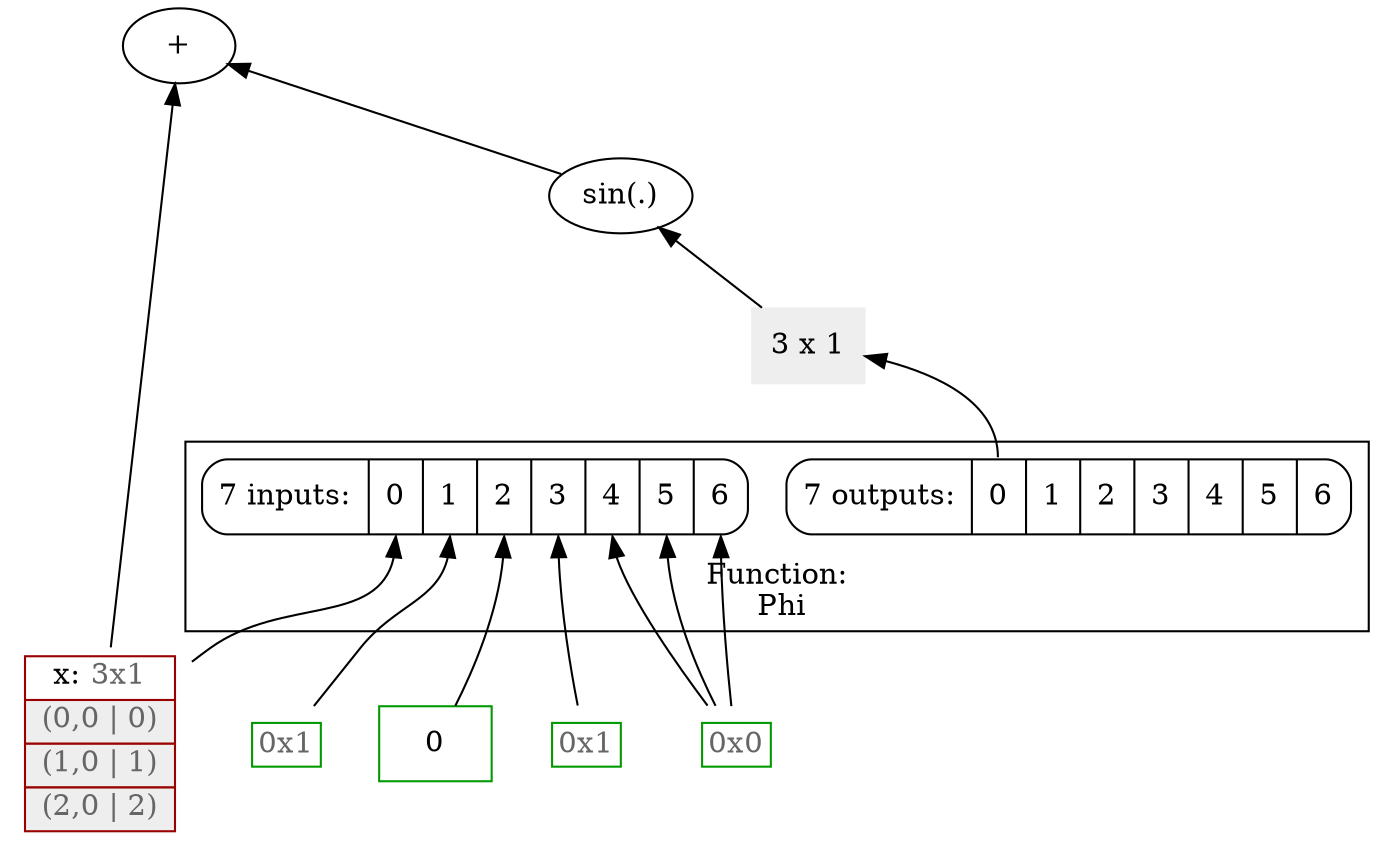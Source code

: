 digraph G {
rankdir=BT;
1007686688 [label="+", shape=oval];
1005254512 -> 1007686688;
1023882608 -> 1007686688;
1013530496 [color="#eeeeee", label="3 x 1", shape=rectangle, style=filled];
1022128688:f0 -> 1013530496;
1017340416 [color="#009900", label=0, shape=rectangle];
127244377819776 [label=<<TABLE BORDER="0" CELLBORDER="1" CELLSPACING="0" COLOR="#009900"><TR><TD COLSPAN='0'><font color='#666666'>0x0</font></TD></TR></TABLE>>, shape=plaintext];
1023882608 -> funinput1022128688:f0  [rankdir=LR];
1002363280 -> funinput1022128688:f1  [rankdir=LR];
1017340416 -> funinput1022128688:f2  [rankdir=LR];
1027320240 -> funinput1022128688:f3  [rankdir=LR];
127244377819776 -> funinput1022128688:f4  [rankdir=LR];
127244377819776 -> funinput1022128688:f5  [rankdir=LR];
127244377819776 -> funinput1022128688:f6  [rankdir=LR];
subgraph cluster_1022128688 {
label="Function:\n Phi";
rank=max;
funinput1022128688 [label=" 7 inputs: |<f0> 0 | <f1> 1 | <f2> 2 | <f3> 3 | <f4> 4 | <f5> 5 | <f6> 6", shape=Mrecord];
1022128688 [label=" 7 outputs: |<f0> 0 | <f1> 1 | <f2> 2 | <f3> 3 | <f4> 4 | <f5> 5 | <f6> 6", shape=Mrecord];
}

1005254512 [label="sin(.)", shape=oval];
1013530496 -> 1005254512;
1023882608 [label=<<TABLE BORDER="0" CELLBORDER="1" CELLSPACING="0" COLOR="#990000"><TR><TD COLSPAN='1'>x: <font color='#666666'>3x1</font></TD></TR><TR><TD PORT='f0' BGCOLOR='#eeeeee'> <font color='#666666'>(0,0 | 0)</font> </TD></TR><TR><TD PORT='f1' BGCOLOR='#eeeeee'> <font color='#666666'>(1,0 | 1)</font> </TD></TR><TR><TD PORT='f2' BGCOLOR='#eeeeee'> <font color='#666666'>(2,0 | 2)</font> </TD></TR></TABLE>>, shape=plaintext];
1002363280 [label=<<TABLE BORDER="0" CELLBORDER="1" CELLSPACING="0" COLOR="#009900"><TR><TD COLSPAN='1'><font color='#666666'>0x1</font></TD></TR></TABLE>>, shape=plaintext];
1027320240 [label=<<TABLE BORDER="0" CELLBORDER="1" CELLSPACING="0" COLOR="#009900"><TR><TD COLSPAN='1'><font color='#666666'>0x1</font></TD></TR></TABLE>>, shape=plaintext];
}
